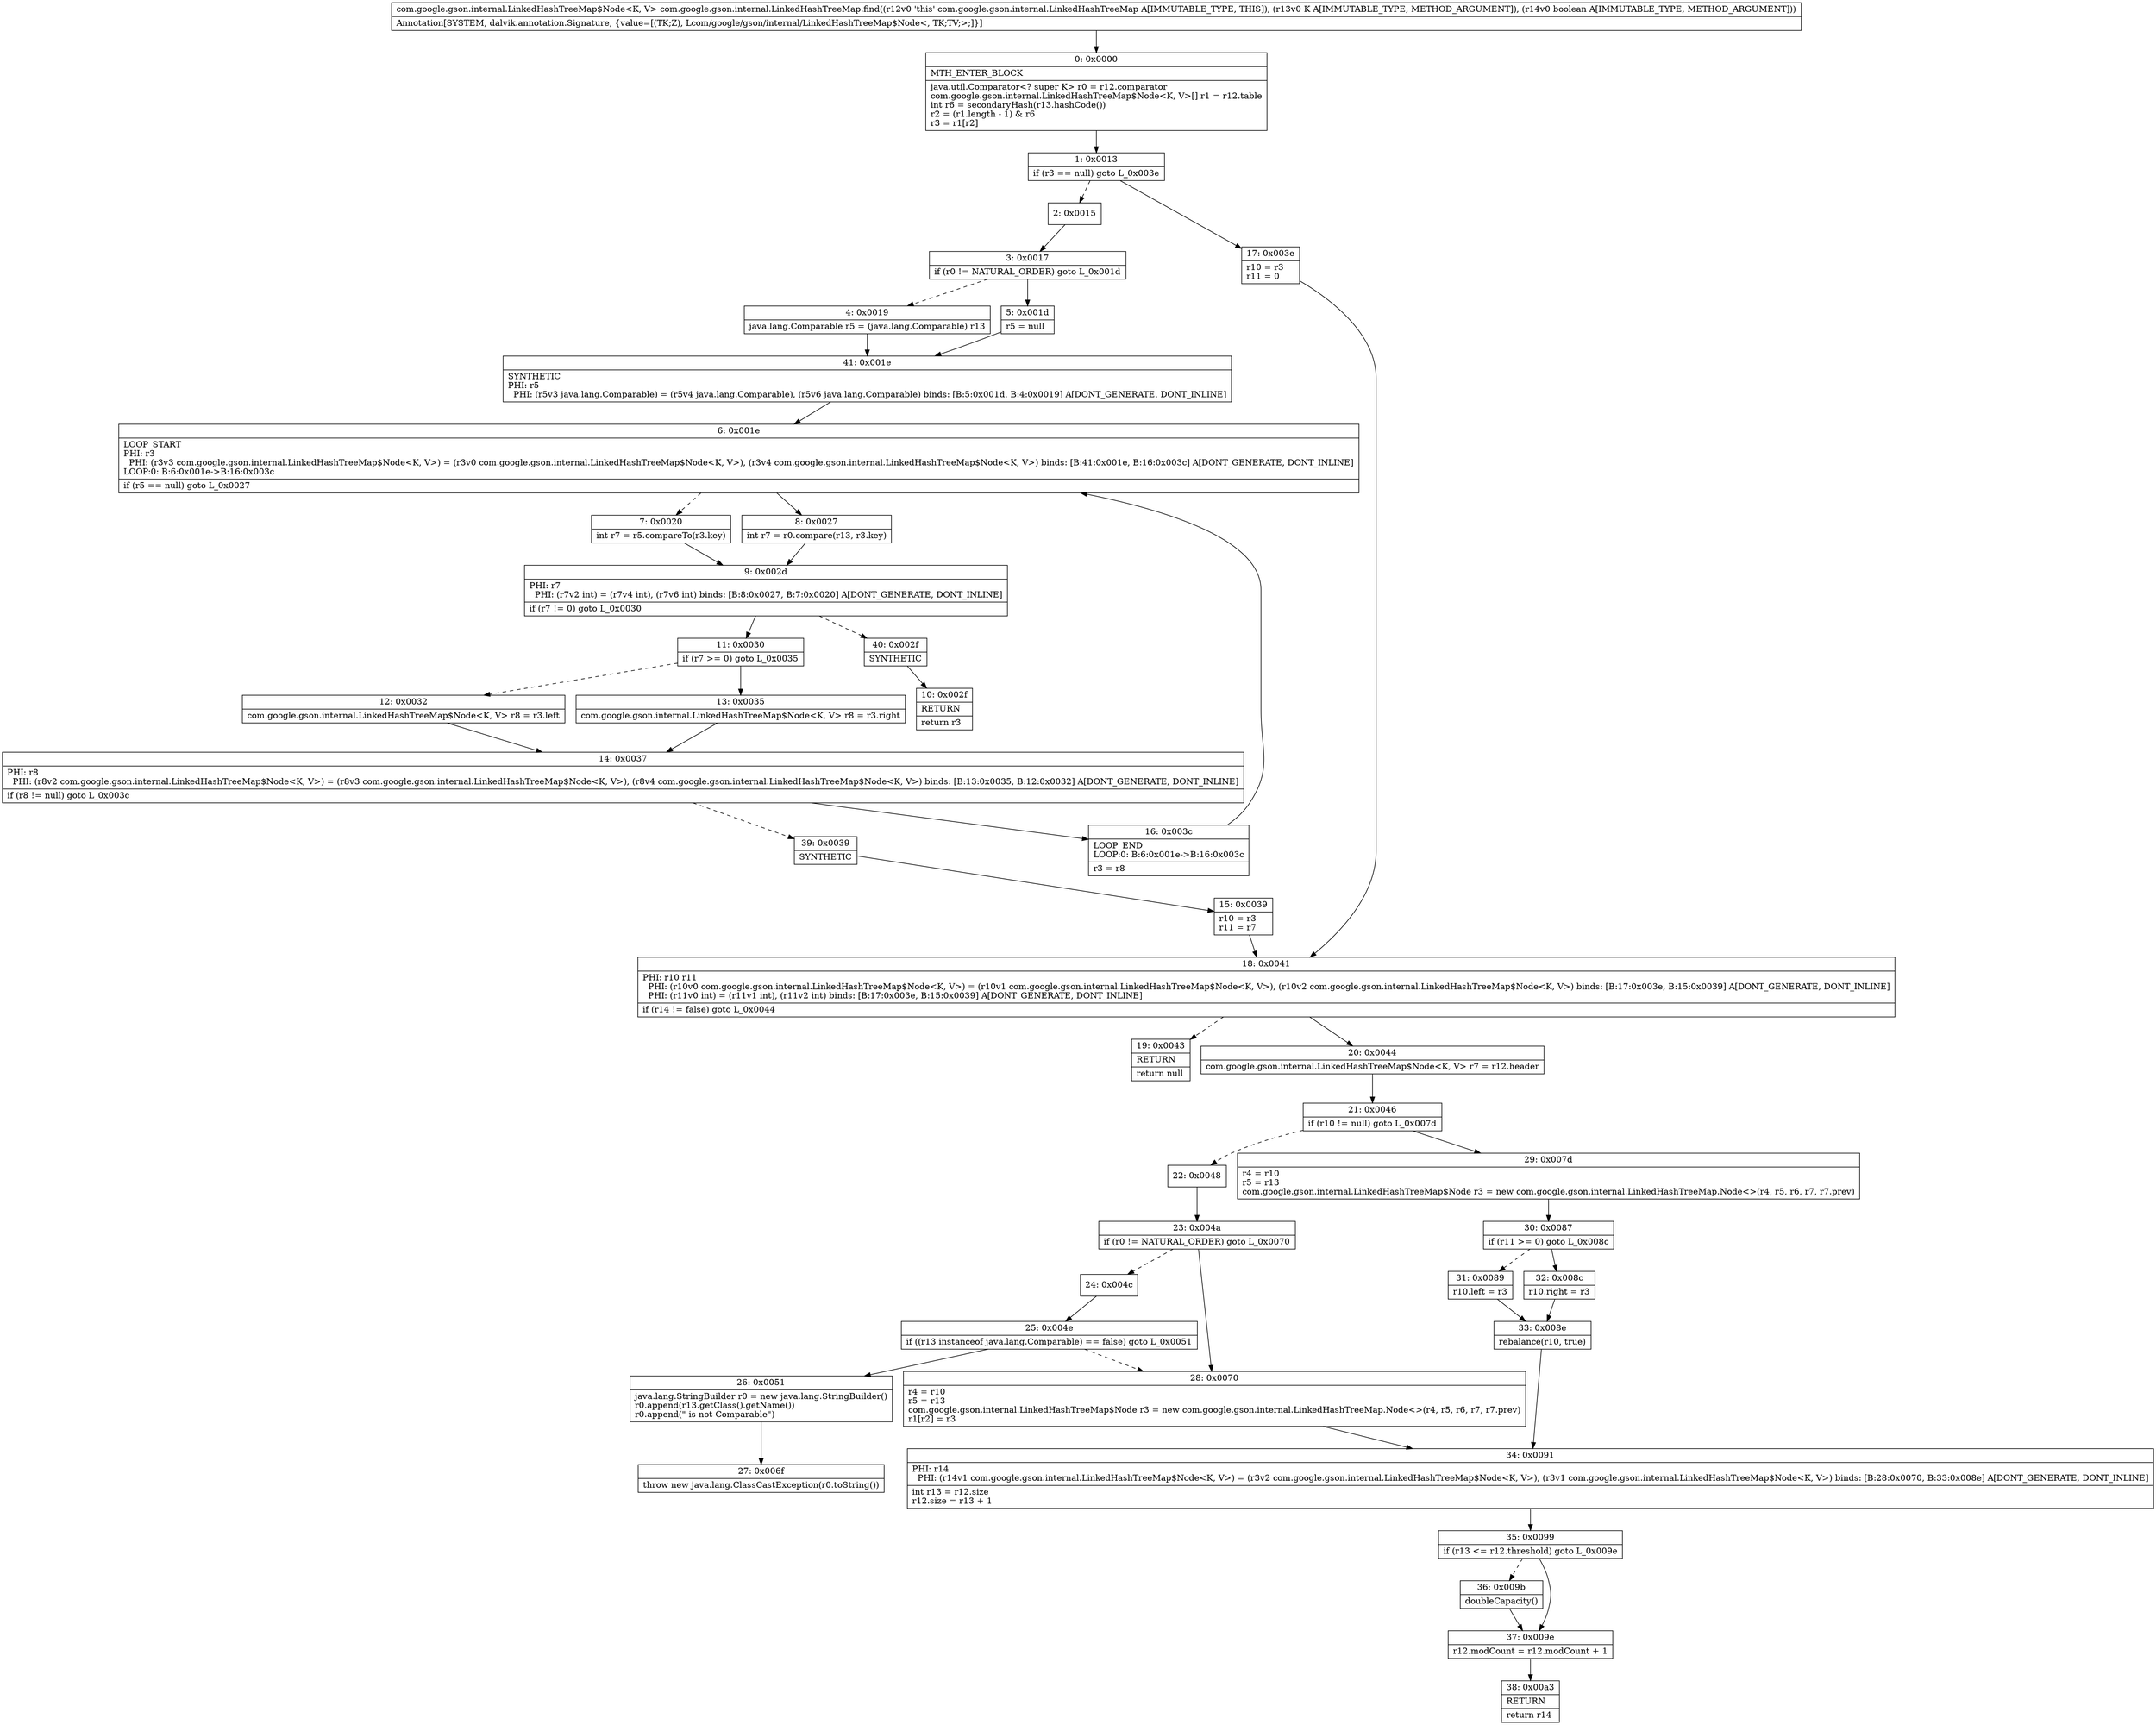 digraph "CFG forcom.google.gson.internal.LinkedHashTreeMap.find(Ljava\/lang\/Object;Z)Lcom\/google\/gson\/internal\/LinkedHashTreeMap$Node;" {
Node_0 [shape=record,label="{0\:\ 0x0000|MTH_ENTER_BLOCK\l|java.util.Comparator\<? super K\> r0 = r12.comparator\lcom.google.gson.internal.LinkedHashTreeMap$Node\<K, V\>[] r1 = r12.table\lint r6 = secondaryHash(r13.hashCode())\lr2 = (r1.length \- 1) & r6\lr3 = r1[r2]\l}"];
Node_1 [shape=record,label="{1\:\ 0x0013|if (r3 == null) goto L_0x003e\l}"];
Node_2 [shape=record,label="{2\:\ 0x0015}"];
Node_3 [shape=record,label="{3\:\ 0x0017|if (r0 != NATURAL_ORDER) goto L_0x001d\l}"];
Node_4 [shape=record,label="{4\:\ 0x0019|java.lang.Comparable r5 = (java.lang.Comparable) r13\l}"];
Node_5 [shape=record,label="{5\:\ 0x001d|r5 = null\l}"];
Node_6 [shape=record,label="{6\:\ 0x001e|LOOP_START\lPHI: r3 \l  PHI: (r3v3 com.google.gson.internal.LinkedHashTreeMap$Node\<K, V\>) = (r3v0 com.google.gson.internal.LinkedHashTreeMap$Node\<K, V\>), (r3v4 com.google.gson.internal.LinkedHashTreeMap$Node\<K, V\>) binds: [B:41:0x001e, B:16:0x003c] A[DONT_GENERATE, DONT_INLINE]\lLOOP:0: B:6:0x001e\-\>B:16:0x003c\l|if (r5 == null) goto L_0x0027\l}"];
Node_7 [shape=record,label="{7\:\ 0x0020|int r7 = r5.compareTo(r3.key)\l}"];
Node_8 [shape=record,label="{8\:\ 0x0027|int r7 = r0.compare(r13, r3.key)\l}"];
Node_9 [shape=record,label="{9\:\ 0x002d|PHI: r7 \l  PHI: (r7v2 int) = (r7v4 int), (r7v6 int) binds: [B:8:0x0027, B:7:0x0020] A[DONT_GENERATE, DONT_INLINE]\l|if (r7 != 0) goto L_0x0030\l}"];
Node_10 [shape=record,label="{10\:\ 0x002f|RETURN\l|return r3\l}"];
Node_11 [shape=record,label="{11\:\ 0x0030|if (r7 \>= 0) goto L_0x0035\l}"];
Node_12 [shape=record,label="{12\:\ 0x0032|com.google.gson.internal.LinkedHashTreeMap$Node\<K, V\> r8 = r3.left\l}"];
Node_13 [shape=record,label="{13\:\ 0x0035|com.google.gson.internal.LinkedHashTreeMap$Node\<K, V\> r8 = r3.right\l}"];
Node_14 [shape=record,label="{14\:\ 0x0037|PHI: r8 \l  PHI: (r8v2 com.google.gson.internal.LinkedHashTreeMap$Node\<K, V\>) = (r8v3 com.google.gson.internal.LinkedHashTreeMap$Node\<K, V\>), (r8v4 com.google.gson.internal.LinkedHashTreeMap$Node\<K, V\>) binds: [B:13:0x0035, B:12:0x0032] A[DONT_GENERATE, DONT_INLINE]\l|if (r8 != null) goto L_0x003c\l}"];
Node_15 [shape=record,label="{15\:\ 0x0039|r10 = r3\lr11 = r7\l}"];
Node_16 [shape=record,label="{16\:\ 0x003c|LOOP_END\lLOOP:0: B:6:0x001e\-\>B:16:0x003c\l|r3 = r8\l}"];
Node_17 [shape=record,label="{17\:\ 0x003e|r10 = r3\lr11 = 0\l}"];
Node_18 [shape=record,label="{18\:\ 0x0041|PHI: r10 r11 \l  PHI: (r10v0 com.google.gson.internal.LinkedHashTreeMap$Node\<K, V\>) = (r10v1 com.google.gson.internal.LinkedHashTreeMap$Node\<K, V\>), (r10v2 com.google.gson.internal.LinkedHashTreeMap$Node\<K, V\>) binds: [B:17:0x003e, B:15:0x0039] A[DONT_GENERATE, DONT_INLINE]\l  PHI: (r11v0 int) = (r11v1 int), (r11v2 int) binds: [B:17:0x003e, B:15:0x0039] A[DONT_GENERATE, DONT_INLINE]\l|if (r14 != false) goto L_0x0044\l}"];
Node_19 [shape=record,label="{19\:\ 0x0043|RETURN\l|return null\l}"];
Node_20 [shape=record,label="{20\:\ 0x0044|com.google.gson.internal.LinkedHashTreeMap$Node\<K, V\> r7 = r12.header\l}"];
Node_21 [shape=record,label="{21\:\ 0x0046|if (r10 != null) goto L_0x007d\l}"];
Node_22 [shape=record,label="{22\:\ 0x0048}"];
Node_23 [shape=record,label="{23\:\ 0x004a|if (r0 != NATURAL_ORDER) goto L_0x0070\l}"];
Node_24 [shape=record,label="{24\:\ 0x004c}"];
Node_25 [shape=record,label="{25\:\ 0x004e|if ((r13 instanceof java.lang.Comparable) == false) goto L_0x0051\l}"];
Node_26 [shape=record,label="{26\:\ 0x0051|java.lang.StringBuilder r0 = new java.lang.StringBuilder()\lr0.append(r13.getClass().getName())\lr0.append(\" is not Comparable\")\l}"];
Node_27 [shape=record,label="{27\:\ 0x006f|throw new java.lang.ClassCastException(r0.toString())\l}"];
Node_28 [shape=record,label="{28\:\ 0x0070|r4 = r10\lr5 = r13\lcom.google.gson.internal.LinkedHashTreeMap$Node r3 = new com.google.gson.internal.LinkedHashTreeMap.Node\<\>(r4, r5, r6, r7, r7.prev)\lr1[r2] = r3\l}"];
Node_29 [shape=record,label="{29\:\ 0x007d|r4 = r10\lr5 = r13\lcom.google.gson.internal.LinkedHashTreeMap$Node r3 = new com.google.gson.internal.LinkedHashTreeMap.Node\<\>(r4, r5, r6, r7, r7.prev)\l}"];
Node_30 [shape=record,label="{30\:\ 0x0087|if (r11 \>= 0) goto L_0x008c\l}"];
Node_31 [shape=record,label="{31\:\ 0x0089|r10.left = r3\l}"];
Node_32 [shape=record,label="{32\:\ 0x008c|r10.right = r3\l}"];
Node_33 [shape=record,label="{33\:\ 0x008e|rebalance(r10, true)\l}"];
Node_34 [shape=record,label="{34\:\ 0x0091|PHI: r14 \l  PHI: (r14v1 com.google.gson.internal.LinkedHashTreeMap$Node\<K, V\>) = (r3v2 com.google.gson.internal.LinkedHashTreeMap$Node\<K, V\>), (r3v1 com.google.gson.internal.LinkedHashTreeMap$Node\<K, V\>) binds: [B:28:0x0070, B:33:0x008e] A[DONT_GENERATE, DONT_INLINE]\l|int r13 = r12.size\lr12.size = r13 + 1\l}"];
Node_35 [shape=record,label="{35\:\ 0x0099|if (r13 \<= r12.threshold) goto L_0x009e\l}"];
Node_36 [shape=record,label="{36\:\ 0x009b|doubleCapacity()\l}"];
Node_37 [shape=record,label="{37\:\ 0x009e|r12.modCount = r12.modCount + 1\l}"];
Node_38 [shape=record,label="{38\:\ 0x00a3|RETURN\l|return r14\l}"];
Node_39 [shape=record,label="{39\:\ 0x0039|SYNTHETIC\l}"];
Node_40 [shape=record,label="{40\:\ 0x002f|SYNTHETIC\l}"];
Node_41 [shape=record,label="{41\:\ 0x001e|SYNTHETIC\lPHI: r5 \l  PHI: (r5v3 java.lang.Comparable) = (r5v4 java.lang.Comparable), (r5v6 java.lang.Comparable) binds: [B:5:0x001d, B:4:0x0019] A[DONT_GENERATE, DONT_INLINE]\l}"];
MethodNode[shape=record,label="{com.google.gson.internal.LinkedHashTreeMap$Node\<K, V\> com.google.gson.internal.LinkedHashTreeMap.find((r12v0 'this' com.google.gson.internal.LinkedHashTreeMap A[IMMUTABLE_TYPE, THIS]), (r13v0 K A[IMMUTABLE_TYPE, METHOD_ARGUMENT]), (r14v0 boolean A[IMMUTABLE_TYPE, METHOD_ARGUMENT]))  | Annotation[SYSTEM, dalvik.annotation.Signature, \{value=[(TK;Z), Lcom\/google\/gson\/internal\/LinkedHashTreeMap$Node\<, TK;TV;\>;]\}]\l}"];
MethodNode -> Node_0;
Node_0 -> Node_1;
Node_1 -> Node_2[style=dashed];
Node_1 -> Node_17;
Node_2 -> Node_3;
Node_3 -> Node_4[style=dashed];
Node_3 -> Node_5;
Node_4 -> Node_41;
Node_5 -> Node_41;
Node_6 -> Node_7[style=dashed];
Node_6 -> Node_8;
Node_7 -> Node_9;
Node_8 -> Node_9;
Node_9 -> Node_11;
Node_9 -> Node_40[style=dashed];
Node_11 -> Node_12[style=dashed];
Node_11 -> Node_13;
Node_12 -> Node_14;
Node_13 -> Node_14;
Node_14 -> Node_16;
Node_14 -> Node_39[style=dashed];
Node_15 -> Node_18;
Node_16 -> Node_6;
Node_17 -> Node_18;
Node_18 -> Node_19[style=dashed];
Node_18 -> Node_20;
Node_20 -> Node_21;
Node_21 -> Node_22[style=dashed];
Node_21 -> Node_29;
Node_22 -> Node_23;
Node_23 -> Node_24[style=dashed];
Node_23 -> Node_28;
Node_24 -> Node_25;
Node_25 -> Node_26;
Node_25 -> Node_28[style=dashed];
Node_26 -> Node_27;
Node_28 -> Node_34;
Node_29 -> Node_30;
Node_30 -> Node_31[style=dashed];
Node_30 -> Node_32;
Node_31 -> Node_33;
Node_32 -> Node_33;
Node_33 -> Node_34;
Node_34 -> Node_35;
Node_35 -> Node_36[style=dashed];
Node_35 -> Node_37;
Node_36 -> Node_37;
Node_37 -> Node_38;
Node_39 -> Node_15;
Node_40 -> Node_10;
Node_41 -> Node_6;
}

